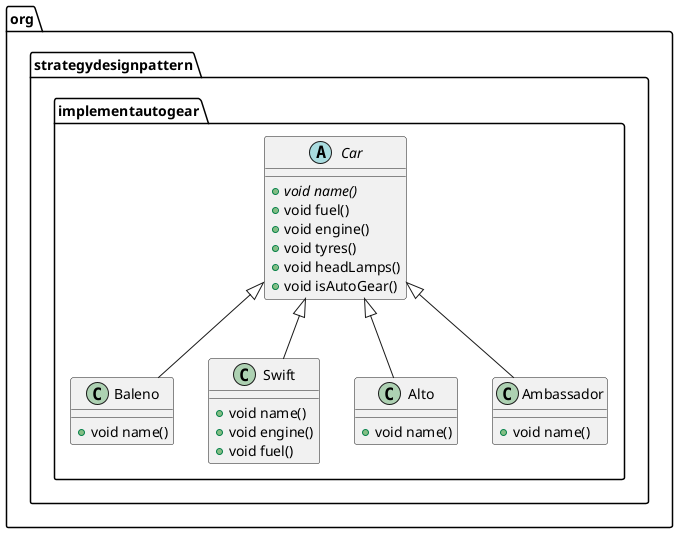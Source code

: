@startuml
class org.strategydesignpattern.implementautogear.Baleno {
+ void name()
}
abstract class org.strategydesignpattern.implementautogear.Car {
+ {abstract}void name()
+ void fuel()
+ void engine()
+ void tyres()
+ void headLamps()
+ void isAutoGear()
}
class org.strategydesignpattern.implementautogear.Swift {
+ void name()
+ void engine()
+ void fuel()
}
class org.strategydesignpattern.implementautogear.Alto {
+ void name()
}
class org.strategydesignpattern.implementautogear.Ambassador {
+ void name()
}


org.strategydesignpattern.implementautogear.Car <|-- org.strategydesignpattern.implementautogear.Baleno
org.strategydesignpattern.implementautogear.Car <|-- org.strategydesignpattern.implementautogear.Swift
org.strategydesignpattern.implementautogear.Car <|-- org.strategydesignpattern.implementautogear.Alto
org.strategydesignpattern.implementautogear.Car <|-- org.strategydesignpattern.implementautogear.Ambassador
@enduml